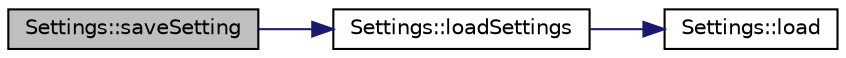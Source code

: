 digraph "Settings::saveSetting"
{
  edge [fontname="Helvetica",fontsize="10",labelfontname="Helvetica",labelfontsize="10"];
  node [fontname="Helvetica",fontsize="10",shape=record];
  rankdir="LR";
  Node1 [label="Settings::saveSetting",height=0.2,width=0.4,color="black", fillcolor="grey75", style="filled" fontcolor="black"];
  Node1 -> Node2 [color="midnightblue",fontsize="10",style="solid"];
  Node2 [label="Settings::loadSettings",height=0.2,width=0.4,color="black", fillcolor="white", style="filled",URL="$class_settings.html#a2d965ef0a054b61050811b416c896ed4",tooltip="Settings::loadSettings. "];
  Node2 -> Node3 [color="midnightblue",fontsize="10",style="solid"];
  Node3 [label="Settings::load",height=0.2,width=0.4,color="black", fillcolor="white", style="filled",URL="$class_settings.html#a06d1d58938c8fdc7a577e52f9ffda29d",tooltip="Settings::load. "];
}
